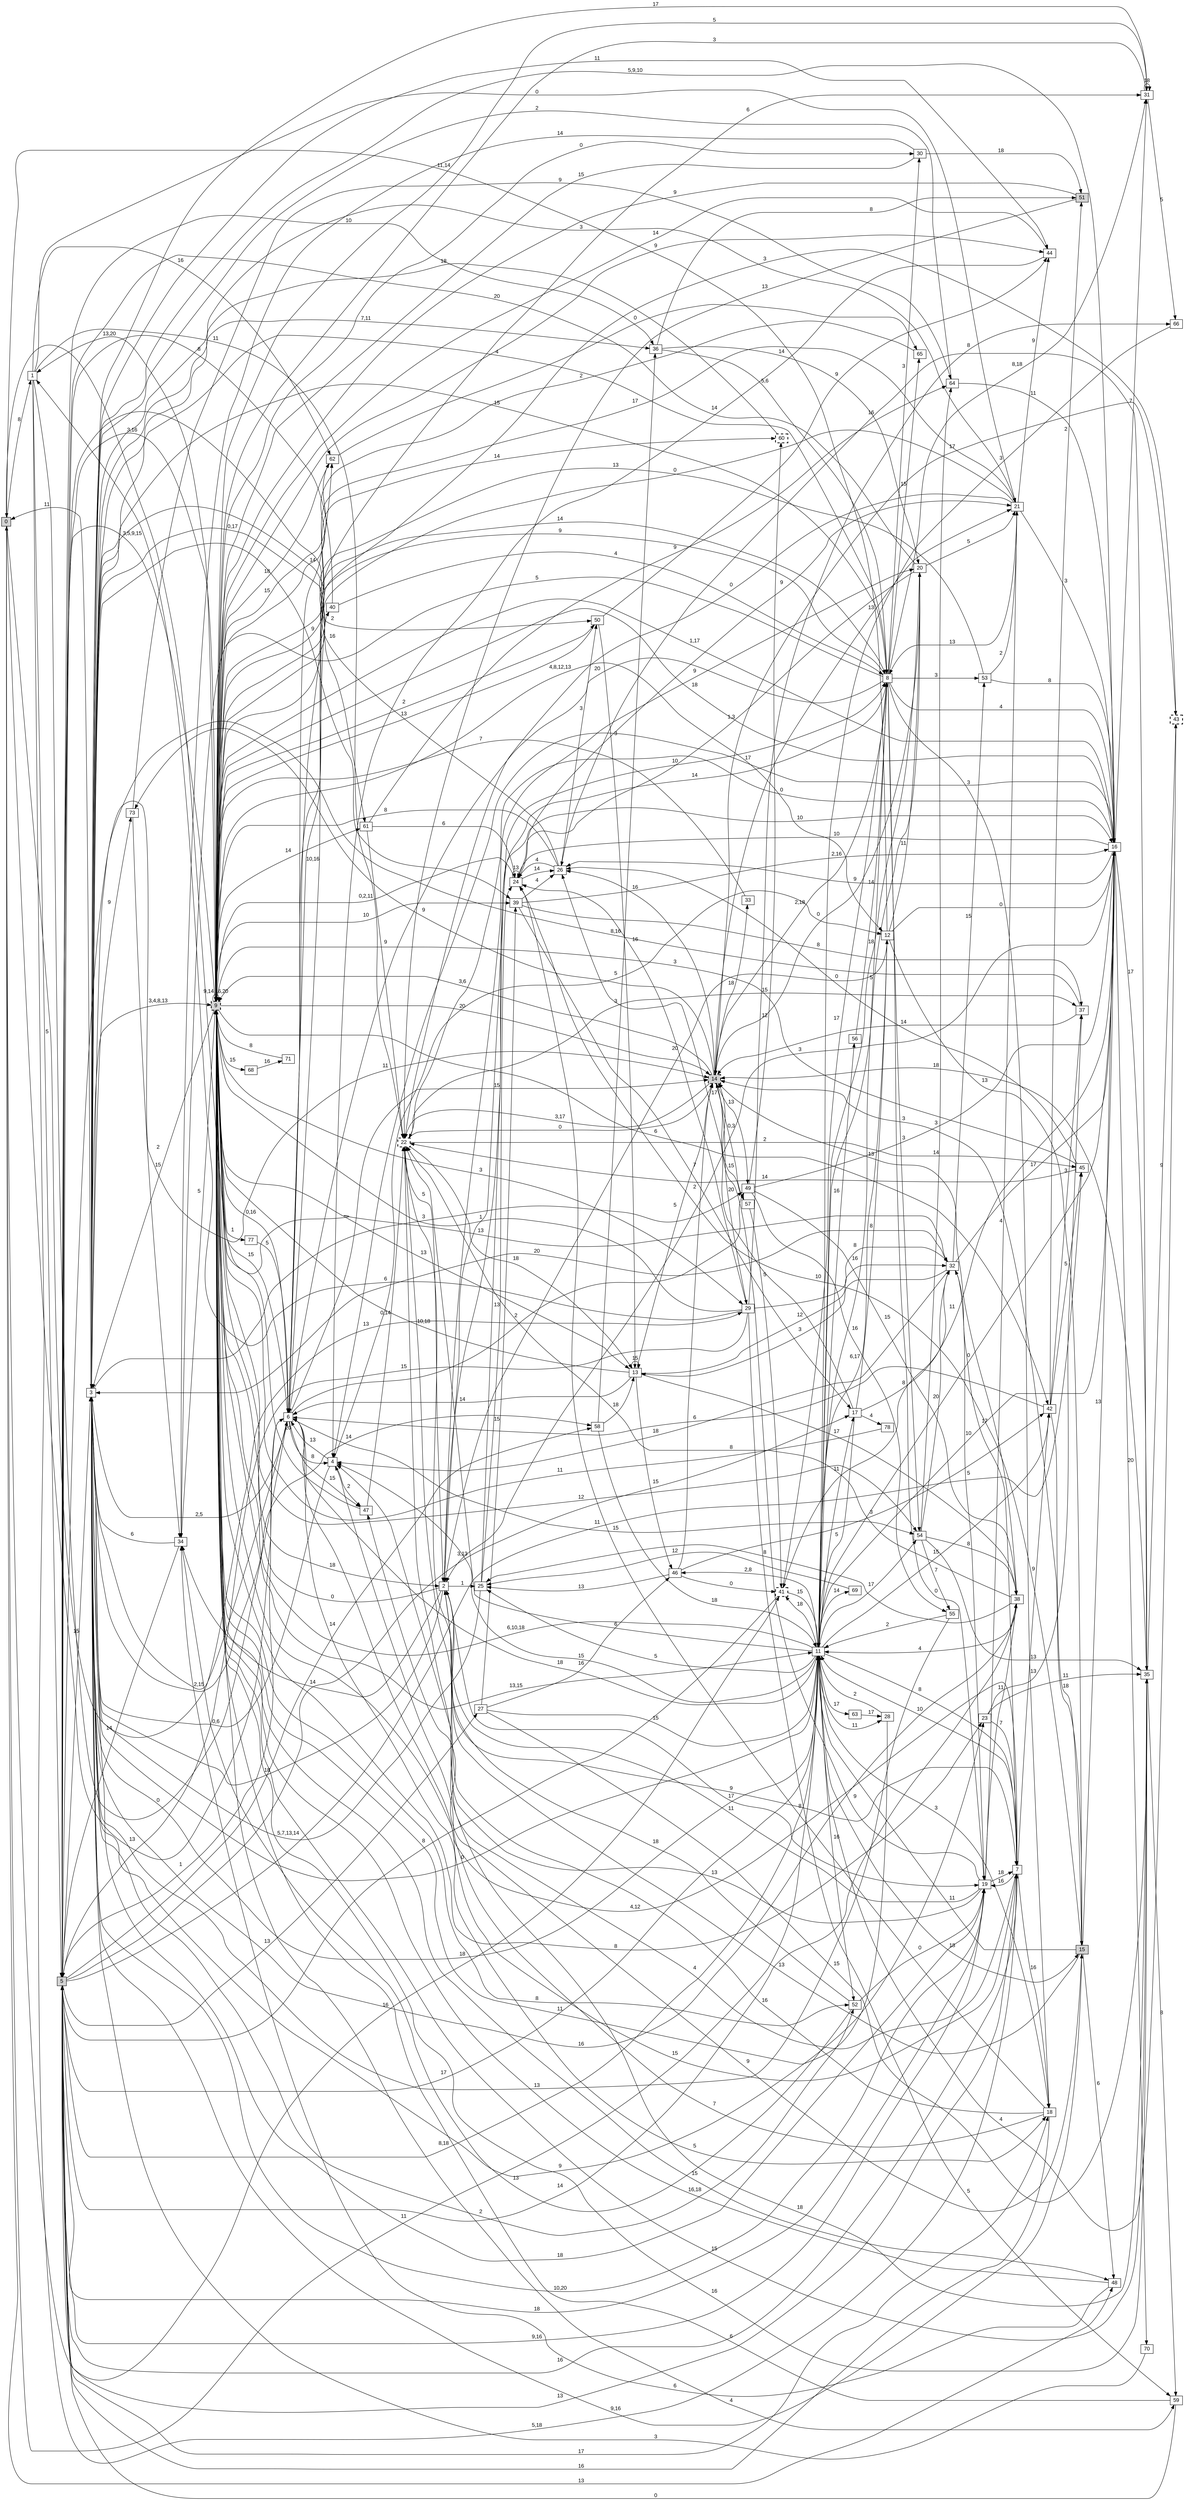 digraph "NDFA" {
  rankdir=LR
  node [shape=box width=0.1 height=0.1 fontname=Arial]
  edge [fontname=Arial]
/* Estados */
 s0 [label="0" style="filled"] /* I:1 F:0 D:0 */
 s1 [label="1" ] /* I:0 F:0 D:0 */
 s2 [label="2" ] /* I:0 F:0 D:0 */
 s3 [label="3" ] /* I:0 F:0 D:0 */
 s4 [label="4" ] /* I:0 F:0 D:0 */
 s5 [label="5" style="filled"] /* I:1 F:0 D:0 */
 s6 [label="6" ] /* I:0 F:0 D:0 */
 s7 [label="7" ] /* I:0 F:0 D:0 */
 s8 [label="8" ] /* I:0 F:0 D:0 */
 s9 [label="9" style="filled,bold,dashed"] /* I:1 F:1 D:0 */
 s11 [label="11" ] /* I:0 F:0 D:0 */
 s12 [label="12" ] /* I:0 F:0 D:0 */
 s13 [label="13" ] /* I:0 F:0 D:0 */
 s14 [label="14" style="filled,bold,dashed"] /* I:1 F:1 D:0 */
 s15 [label="15" style="filled"] /* I:1 F:0 D:0 */
 s16 [label="16" ] /* I:0 F:0 D:0 */
 s17 [label="17" ] /* I:0 F:0 D:0 */
 s18 [label="18" ] /* I:0 F:0 D:0 */
 s19 [label="19" ] /* I:0 F:0 D:0 */
 s20 [label="20" ] /* I:0 F:0 D:0 */
 s21 [label="21" ] /* I:0 F:0 D:0 */
 s22 [label="22" style="bold,dashed"] /* I:0 F:1 D:0 */
 s23 [label="23" ] /* I:0 F:0 D:0 */
 s24 [label="24" ] /* I:0 F:0 D:0 */
 s25 [label="25" ] /* I:0 F:0 D:0 */
 s26 [label="26" ] /* I:0 F:0 D:0 */
 s27 [label="27" ] /* I:0 F:0 D:0 */
 s28 [label="28" ] /* I:0 F:0 D:0 */
 s29 [label="29" ] /* I:0 F:0 D:0 */
 s30 [label="30" ] /* I:0 F:0 D:0 */
 s31 [label="31" ] /* I:0 F:0 D:0 */
 s32 [label="32" ] /* I:0 F:0 D:0 */
 s33 [label="33" ] /* I:0 F:0 D:0 */
 s34 [label="34" ] /* I:0 F:0 D:0 */
 s35 [label="35" ] /* I:0 F:0 D:0 */
 s36 [label="36" ] /* I:0 F:0 D:0 */
 s37 [label="37" ] /* I:0 F:0 D:0 */
 s38 [label="38" ] /* I:0 F:0 D:0 */
 s39 [label="39" ] /* I:0 F:0 D:0 */
 s40 [label="40" ] /* I:0 F:0 D:0 */
 s41 [label="41" style="bold,dashed"] /* I:0 F:1 D:0 */
 s42 [label="42" ] /* I:0 F:0 D:0 */
 s43 [label="43" style="bold,dashed"] /* I:0 F:1 D:0 */
 s44 [label="44" ] /* I:0 F:0 D:0 */
 s45 [label="45" ] /* I:0 F:0 D:0 */
 s46 [label="46" ] /* I:0 F:0 D:0 */
 s47 [label="47" ] /* I:0 F:0 D:0 */
 s48 [label="48" ] /* I:0 F:0 D:0 */
 s49 [label="49" ] /* I:0 F:0 D:0 */
 s50 [label="50" ] /* I:0 F:0 D:0 */
 s51 [label="51" style="filled"] /* I:1 F:0 D:0 */
 s52 [label="52" ] /* I:0 F:0 D:0 */
 s53 [label="53" ] /* I:0 F:0 D:0 */
 s54 [label="54" ] /* I:0 F:0 D:0 */
 s55 [label="55" ] /* I:0 F:0 D:0 */
 s56 [label="56" ] /* I:0 F:0 D:0 */
 s57 [label="57" ] /* I:0 F:0 D:0 */
 s58 [label="58" ] /* I:0 F:0 D:0 */
 s59 [label="59" ] /* I:0 F:0 D:0 */
 s60 [label="60" style="bold,dashed"] /* I:0 F:1 D:0 */
 s61 [label="61" ] /* I:0 F:0 D:0 */
 s62 [label="62" ] /* I:0 F:0 D:0 */
 s63 [label="63" ] /* I:0 F:0 D:0 */
 s64 [label="64" ] /* I:0 F:0 D:0 */
 s65 [label="65" ] /* I:0 F:0 D:0 */
 s66 [label="66" ] /* I:0 F:0 D:0 */
 s68 [label="68" ] /* I:0 F:0 D:0 */
 s69 [label="69" ] /* I:0 F:0 D:0 */
 s70 [label="70" ] /* I:0 F:0 D:0 */
 s71 [label="71" ] /* I:0 F:0 D:0 */
 s73 [label="73" ] /* I:0 F:0 D:0 */
 s77 [label="77" ] /* I:0 F:0 D:0 */
 s78 [label="78" ] /* I:0 F:0 D:0 */
/* Transiciones */
  s0 -> s1 [label="8"]
  s0 -> s6 [label="13"]
  s0 -> s29 [label="13"]
  s0 -> s32 [label="13"]
  s0 -> s41 [label="16"]
  s0 -> s48 [label="13"]
  s1 -> s5 [label="5"]
  s1 -> s6 [label="0"]
  s1 -> s7 [label="5,18"]
  s1 -> s21 [label="0"]
  s1 -> s22 [label="11"]
  s1 -> s62 [label="16"]
  s2 -> s3 [label="18"]
  s2 -> s8 [label="10"]
  s2 -> s9 [label="0"]
  s2 -> s16 [label="10"]
  s2 -> s19 [label="17"]
  s2 -> s20 [label="9"]
  s2 -> s25 [label="1"]
  s2 -> s34 [label="14"]
  s3 -> s0 [label="11"]
  s3 -> s6 [label="2,5"]
  s3 -> s8 [label="15"]
  s3 -> s9 [label="3,4,8,13"]
  s3 -> s11 [label="18"]
  s3 -> s15 [label="9,16"]
  s3 -> s19 [label="10,20"]
  s3 -> s21 [label="3"]
  s3 -> s23 [label="9"]
  s3 -> s36 [label="7,11"]
  s3 -> s38 [label="16"]
  s3 -> s39 [label="9"]
  s3 -> s44 [label="11"]
  s3 -> s49 [label="3"]
  s3 -> s52 [label="2"]
  s3 -> s58 [label="14"]
  s3 -> s61 [label="0,17"]
  s3 -> s73 [label="9"]
  s4 -> s3 [label="0,6"]
  s4 -> s6 [label="13"]
  s4 -> s12 [label="5"]
  s4 -> s47 [label="2"]
  s5 -> s3 [label="15"]
  s5 -> s7 [label="13"]
  s5 -> s9 [label="3,16"]
  s5 -> s11 [label="8,18"]
  s5 -> s14 [label="11"]
  s5 -> s17 [label="3,13"]
  s5 -> s18 [label="17"]
  s5 -> s19 [label="18"]
  s5 -> s27 [label="13"]
  s5 -> s36 [label="10"]
  s5 -> s45 [label="11"]
  s5 -> s50 [label="2"]
  s5 -> s58 [label="14"]
  s6 -> s3 [label="2,15"]
  s6 -> s4 [label="8"]
  s6 -> s5 [label="1"]
  s6 -> s7 [label="15"]
  s6 -> s9 [label="15"]
  s6 -> s14 [label="15"]
  s6 -> s18 [label="5"]
  s6 -> s31 [label="6"]
  s6 -> s40 [label="10,16"]
  s6 -> s47 [label="15"]
  s6 -> s49 [label="2"]
  s6 -> s54 [label="15"]
  s6 -> s62 [label="14"]
  s7 -> s4 [label="4"]
  s7 -> s5 [label="16"]
  s7 -> s9 [label="4,12"]
  s7 -> s11 [label="10"]
  s7 -> s18 [label="16"]
  s7 -> s19 [label="16"]
  s7 -> s32 [label="17"]
  s7 -> s42 [label="9"]
  s8 -> s3 [label="4"]
  s8 -> s6 [label="20"]
  s8 -> s9 [label="9"]
  s8 -> s14 [label="2,18"]
  s8 -> s16 [label="4"]
  s8 -> s18 [label="3"]
  s8 -> s19 [label="0"]
  s8 -> s30 [label="3"]
  s8 -> s31 [label="8,18"]
  s8 -> s34 [label="5"]
  s8 -> s53 [label="3"]
  s8 -> s54 [label="3"]
  s8 -> s65 [label="15"]
  s9 -> s1 [label="13,20"]
  s9 -> s2 [label="18"]
  s9 -> s3 [label="2"]
  s9 -> s5 [label="3,5,9,15"]
  s9 -> s6 [label="0,16"]
  s9 -> s8 [label="14"]
  s9 -> s9 [label="9,14,16,20"]
  s9 -> s11 [label="13,15"]
  s9 -> s12 [label="4,8,12,13"]
  s9 -> s13 [label="13"]
  s9 -> s14 [label="20"]
  s9 -> s16 [label="18"]
  s9 -> s23 [label="8"]
  s9 -> s29 [label="3"]
  s9 -> s30 [label="0"]
  s9 -> s31 [label="5"]
  s9 -> s35 [label="16"]
  s9 -> s39 [label="10"]
  s9 -> s42 [label="6"]
  s9 -> s44 [label="9"]
  s9 -> s48 [label="15"]
  s9 -> s50 [label="2"]
  s9 -> s52 [label="8"]
  s9 -> s54 [label="12"]
  s9 -> s59 [label="4"]
  s9 -> s60 [label="14"]
  s9 -> s61 [label="14"]
  s9 -> s62 [label="15"]
  s9 -> s68 [label="15"]
  s9 -> s77 [label="1"]
  s11 -> s0 [label="11"]
  s11 -> s3 [label="0"]
  s11 -> s4 [label="15"]
  s11 -> s5 [label="17"]
  s11 -> s6 [label="18"]
  s11 -> s7 [label="8"]
  s11 -> s8 [label="16"]
  s11 -> s9 [label="6,10,18"]
  s11 -> s15 [label="18"]
  s11 -> s16 [label="10"]
  s11 -> s17 [label="11"]
  s11 -> s18 [label="3"]
  s11 -> s20 [label="5"]
  s11 -> s22 [label="6"]
  s11 -> s25 [label="5"]
  s11 -> s28 [label="11"]
  s11 -> s41 [label="18"]
  s11 -> s42 [label="15"]
  s11 -> s46 [label="2,8"]
  s11 -> s52 [label="16"]
  s11 -> s54 [label="17"]
  s11 -> s56 [label="16"]
  s11 -> s63 [label="17"]
  s11 -> s69 [label="14"]
  s12 -> s0 [label="11,14"]
  s12 -> s2 [label="20"]
  s12 -> s11 [label="6,17"]
  s12 -> s15 [label="13"]
  s12 -> s16 [label="0"]
  s12 -> s20 [label="11"]
  s13 -> s6 [label="14"]
  s13 -> s9 [label="10,18"]
  s13 -> s13 [label="15"]
  s13 -> s14 [label="5"]
  s13 -> s32 [label="12"]
  s13 -> s38 [label="17"]
  s13 -> s46 [label="15"]
  s14 -> s9 [label="3,6"]
  s14 -> s21 [label="13"]
  s14 -> s22 [label="3,17"]
  s14 -> s26 [label="16"]
  s14 -> s29 [label="20"]
  s14 -> s33 [label="18"]
  s14 -> s43 [label="17"]
  s14 -> s49 [label="13"]
  s14 -> s57 [label="0,3"]
  s14 -> s73 [label="9"]
  s15 -> s2 [label="13"]
  s15 -> s11 [label="11"]
  s15 -> s14 [label="3"]
  s15 -> s16 [label="13"]
  s15 -> s24 [label="10"]
  s15 -> s47 [label="9"]
  s15 -> s48 [label="6"]
  s16 -> s2 [label="3"]
  s16 -> s3 [label="5,9,10"]
  s16 -> s4 [label="17"]
  s16 -> s9 [label="1,17"]
  s16 -> s11 [label="0"]
  s16 -> s22 [label="0"]
  s16 -> s24 [label="10"]
  s16 -> s26 [label="9"]
  s16 -> s31 [label="7"]
  s16 -> s35 [label="17"]
  s16 -> s41 [label="11"]
  s16 -> s70 [label="20"]
  s17 -> s11 [label="5"]
  s17 -> s12 [label="8"]
  s17 -> s26 [label="17"]
  s17 -> s32 [label="8"]
  s17 -> s78 [label="4"]
  s18 -> s2 [label="16"]
  s18 -> s4 [label="7"]
  s18 -> s5 [label="16"]
  s18 -> s24 [label="8"]
  s19 -> s2 [label="11"]
  s19 -> s3 [label="18"]
  s19 -> s5 [label="9,16"]
  s19 -> s7 [label="18"]
  s19 -> s14 [label="9"]
  s19 -> s21 [label="4"]
  s19 -> s22 [label="13"]
  s19 -> s38 [label="11"]
  s20 -> s5 [label="20"]
  s20 -> s11 [label="18"]
  s20 -> s14 [label="0"]
  s20 -> s21 [label="5"]
  s20 -> s24 [label="1,3"]
  s21 -> s6 [label="0"]
  s21 -> s8 [label="13"]
  s21 -> s9 [label="17"]
  s21 -> s16 [label="3"]
  s21 -> s22 [label="0"]
  s21 -> s44 [label="9"]
  s22 -> s2 [label="5"]
  s22 -> s7 [label="9"]
  s22 -> s13 [label="18"]
  s22 -> s14 [label="0"]
  s22 -> s37 [label="15"]
  s22 -> s45 [label="2"]
  s23 -> s7 [label="7"]
  s23 -> s35 [label="11"]
  s23 -> s37 [label="13"]
  s24 -> s9 [label="0,2,11"]
  s24 -> s21 [label="9"]
  s24 -> s24 [label="13"]
  s24 -> s26 [label="14"]
  s25 -> s3 [label="5,7,13,14"]
  s25 -> s8 [label="14"]
  s25 -> s24 [label="13"]
  s26 -> s3 [label="16"]
  s26 -> s9 [label="8"]
  s26 -> s24 [label="4"]
  s26 -> s50 [label="3"]
  s27 -> s11 [label="15"]
  s27 -> s35 [label="15"]
  s27 -> s39 [label="15"]
  s27 -> s46 [label="16"]
  s28 -> s9 [label="11"]
  s28 -> s11 [label="2"]
  s29 -> s1 [label="6"]
  s29 -> s5 [label="15"]
  s29 -> s9 [label="1"]
  s29 -> s24 [label="16"]
  s29 -> s32 [label="8"]
  s29 -> s59 [label="5"]
  s29 -> s66 [label="8"]
  s30 -> s9 [label="15"]
  s30 -> s34 [label="14"]
  s30 -> s51 [label="18"]
  s31 -> s3 [label="17"]
  s31 -> s9 [label="3"]
  s31 -> s31 [label="18"]
  s31 -> s66 [label="5"]
  s32 -> s3 [label="20"]
  s32 -> s4 [label="18"]
  s32 -> s13 [label="3"]
  s32 -> s16 [label="17"]
  s32 -> s19 [label="5"]
  s32 -> s53 [label="15"]
  s33 -> s9 [label="7"]
  s34 -> s3 [label="6"]
  s34 -> s5 [label="14"]
  s34 -> s9 [label="5"]
  s35 -> s9 [label="15"]
  s35 -> s14 [label="18"]
  s35 -> s22 [label="18"]
  s35 -> s26 [label="16"]
  s35 -> s43 [label="9"]
  s35 -> s59 [label="8"]
  s36 -> s8 [label="5,6"]
  s36 -> s20 [label="14"]
  s36 -> s51 [label="8"]
  s37 -> s3 [label="8,16"]
  s37 -> s14 [label="14"]
  s38 -> s5 [label="14"]
  s38 -> s11 [label="4"]
  s38 -> s14 [label="13"]
  s38 -> s22 [label="8"]
  s38 -> s25 [label="8"]
  s39 -> s16 [label="2,16"]
  s39 -> s17 [label="7"]
  s39 -> s26 [label="4"]
  s39 -> s37 [label="8"]
  s40 -> s5 [label="8"]
  s40 -> s8 [label="4"]
  s41 -> s5 [label="8"]
  s41 -> s8 [label="17"]
  s41 -> s11 [label="15"]
  s42 -> s6 [label="6"]
  s42 -> s15 [label="18"]
  s42 -> s37 [label="3"]
  s42 -> s45 [label="5"]
  s42 -> s51 [label="2"]
  s43 -> s6 [label="3"]
  s43 -> s11 [label="4"]
  s44 -> s4 [label="14"]
  s44 -> s9 [label="14"]
  s45 -> s9 [label="3"]
  s45 -> s22 [label="14"]
  s45 -> s26 [label="0"]
  s46 -> s14 [label="2"]
  s46 -> s25 [label="13"]
  s46 -> s41 [label="0"]
  s46 -> s42 [label="3"]
  s47 -> s9 [label="20"]
  s47 -> s22 [label="0,14"]
  s48 -> s9 [label="16,18"]
  s48 -> s34 [label="6"]
  s49 -> s16 [label="3"]
  s49 -> s38 [label="15"]
  s49 -> s55 [label="16"]
  s49 -> s60 [label="12"]
  s50 -> s9 [label="13"]
  s50 -> s13 [label="3"]
  s50 -> s44 [label="9"]
  s51 -> s9 [label="9"]
  s51 -> s22 [label="13"]
  s52 -> s2 [label="18"]
  s52 -> s19 [label="0"]
  s52 -> s34 [label="13"]
  s53 -> s9 [label="13"]
  s53 -> s16 [label="8"]
  s53 -> s21 [label="2"]
  s54 -> s32 [label="20"]
  s54 -> s35 [label="13"]
  s54 -> s38 [label="8"]
  s54 -> s55 [label="7"]
  s54 -> s64 [label="14"]
  s55 -> s3 [label="13"]
  s55 -> s11 [label="2"]
  s56 -> s8 [label="14"]
  s57 -> s14 [label="15"]
  s57 -> s41 [label="5"]
  s58 -> s11 [label="18"]
  s58 -> s13 [label="18"]
  s58 -> s36 [label="3"]
  s59 -> s5 [label="0"]
  s59 -> s9 [label="6"]
  s60 -> s3 [label="18"]
  s61 -> s22 [label="9"]
  s61 -> s24 [label="6"]
  s61 -> s64 [label="9"]
  s62 -> s9 [label="18"]
  s62 -> s65 [label="0"]
  s63 -> s28 [label="17"]
  s64 -> s3 [label="2"]
  s64 -> s16 [label="11"]
  s65 -> s9 [label="2"]
  s66 -> s11 [label="3"]
  s68 -> s71 [label="16"]
  s69 -> s25 [label="12"]
  s70 -> s3 [label="3"]
  s71 -> s9 [label="8"]
  s73 -> s34 [label="15"]
  s73 -> s64 [label="9"]
  s77 -> s6 [label="5"]
  s78 -> s9 [label="11"]
}
